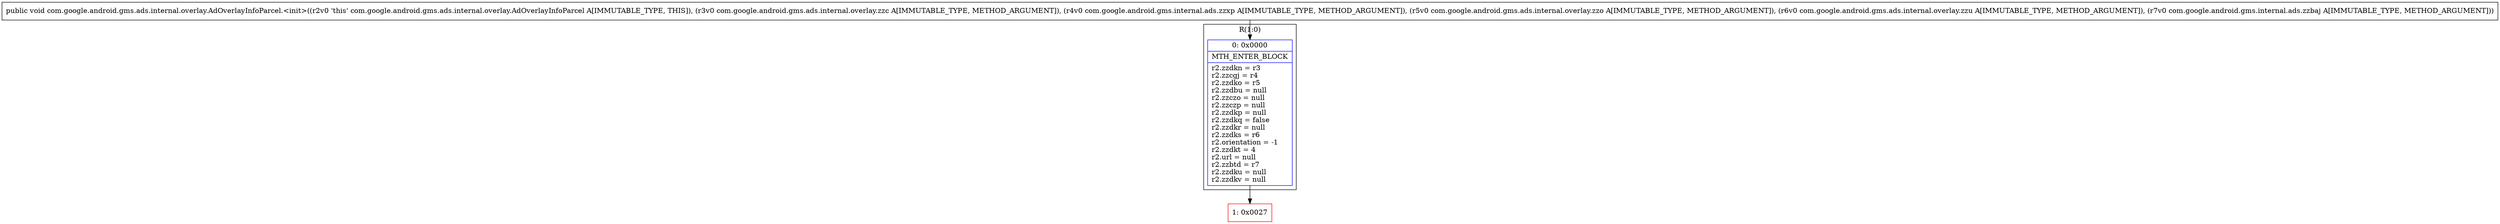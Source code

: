 digraph "CFG forcom.google.android.gms.ads.internal.overlay.AdOverlayInfoParcel.\<init\>(Lcom\/google\/android\/gms\/ads\/internal\/overlay\/zzc;Lcom\/google\/android\/gms\/internal\/ads\/zzxp;Lcom\/google\/android\/gms\/ads\/internal\/overlay\/zzo;Lcom\/google\/android\/gms\/ads\/internal\/overlay\/zzu;Lcom\/google\/android\/gms\/internal\/ads\/zzbaj;)V" {
subgraph cluster_Region_1399413021 {
label = "R(1:0)";
node [shape=record,color=blue];
Node_0 [shape=record,label="{0\:\ 0x0000|MTH_ENTER_BLOCK\l|r2.zzdkn = r3\lr2.zzcgj = r4\lr2.zzdko = r5\lr2.zzdbu = null\lr2.zzczo = null\lr2.zzczp = null\lr2.zzdkp = null\lr2.zzdkq = false\lr2.zzdkr = null\lr2.zzdks = r6\lr2.orientation = \-1\lr2.zzdkt = 4\lr2.url = null\lr2.zzbtd = r7\lr2.zzdku = null\lr2.zzdkv = null\l}"];
}
Node_1 [shape=record,color=red,label="{1\:\ 0x0027}"];
MethodNode[shape=record,label="{public void com.google.android.gms.ads.internal.overlay.AdOverlayInfoParcel.\<init\>((r2v0 'this' com.google.android.gms.ads.internal.overlay.AdOverlayInfoParcel A[IMMUTABLE_TYPE, THIS]), (r3v0 com.google.android.gms.ads.internal.overlay.zzc A[IMMUTABLE_TYPE, METHOD_ARGUMENT]), (r4v0 com.google.android.gms.internal.ads.zzxp A[IMMUTABLE_TYPE, METHOD_ARGUMENT]), (r5v0 com.google.android.gms.ads.internal.overlay.zzo A[IMMUTABLE_TYPE, METHOD_ARGUMENT]), (r6v0 com.google.android.gms.ads.internal.overlay.zzu A[IMMUTABLE_TYPE, METHOD_ARGUMENT]), (r7v0 com.google.android.gms.internal.ads.zzbaj A[IMMUTABLE_TYPE, METHOD_ARGUMENT])) }"];
MethodNode -> Node_0;
Node_0 -> Node_1;
}

